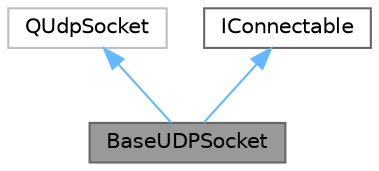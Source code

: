 digraph "BaseUDPSocket"
{
 // INTERACTIVE_SVG=YES
 // LATEX_PDF_SIZE
  bgcolor="transparent";
  edge [fontname=Helvetica,fontsize=10,labelfontname=Helvetica,labelfontsize=10];
  node [fontname=Helvetica,fontsize=10,shape=box,height=0.2,width=0.4];
  Node1 [id="Node000001",label="BaseUDPSocket",height=0.2,width=0.4,color="gray40", fillcolor="grey60", style="filled", fontcolor="black",tooltip="Базовый класс для сокетов, работающих по протоколу UDP."];
  Node2 -> Node1 [id="edge1_Node000001_Node000002",dir="back",color="steelblue1",style="solid",tooltip=" "];
  Node2 [id="Node000002",label="QUdpSocket",height=0.2,width=0.4,color="grey75", fillcolor="white", style="filled",tooltip=" "];
  Node3 -> Node1 [id="edge2_Node000001_Node000003",dir="back",color="steelblue1",style="solid",tooltip=" "];
  Node3 [id="Node000003",label="IConnectable",height=0.2,width=0.4,color="gray40", fillcolor="white", style="filled",URL="$df/dac/class_quasar_s_d_k_1_1_i_connectable.html",tooltip="Абстрактный интерфейс для классов с функционалом подключения и отключения к сетевому адресу."];
}
